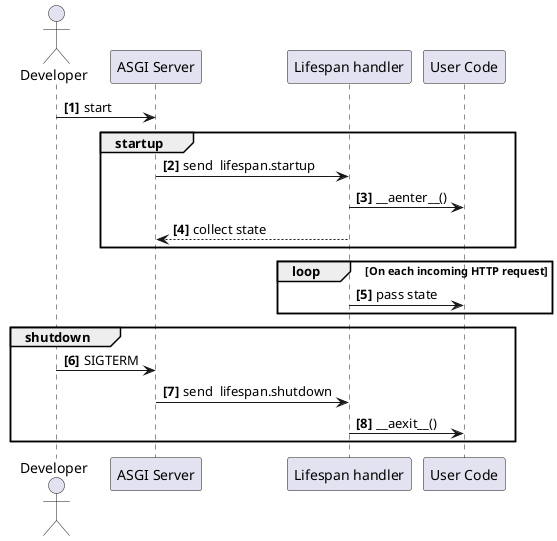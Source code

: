 @startuml

hide circle
show class circle
skinparam shadowing false
skinparam backgroundColor white
skinparam defaultFontName Calibri
skinparam defaultMonospacedFontName Consolas
skinparam linetype ortho
skinparam groupInheritance 2

actor "Developer" as user
participant "ASGI Server" as server
participant "Lifespan handler" as package
participant "User Code" as userCode

autonumber "<b>[0]"
user -> server : start
group #White startup
server -> package : send  ""lifespan.startup""
package -> userCode : ""~__aenter__()""
package --> server : collect state
end
loop #White On each incoming HTTP request
package -> userCode : pass state
end
group #White shutdown
user -> server : SIGTERM
server -> package : send  ""lifespan.shutdown""
package -> userCode : ""~__aexit__()""
deactivate userCode
end
@enduml
